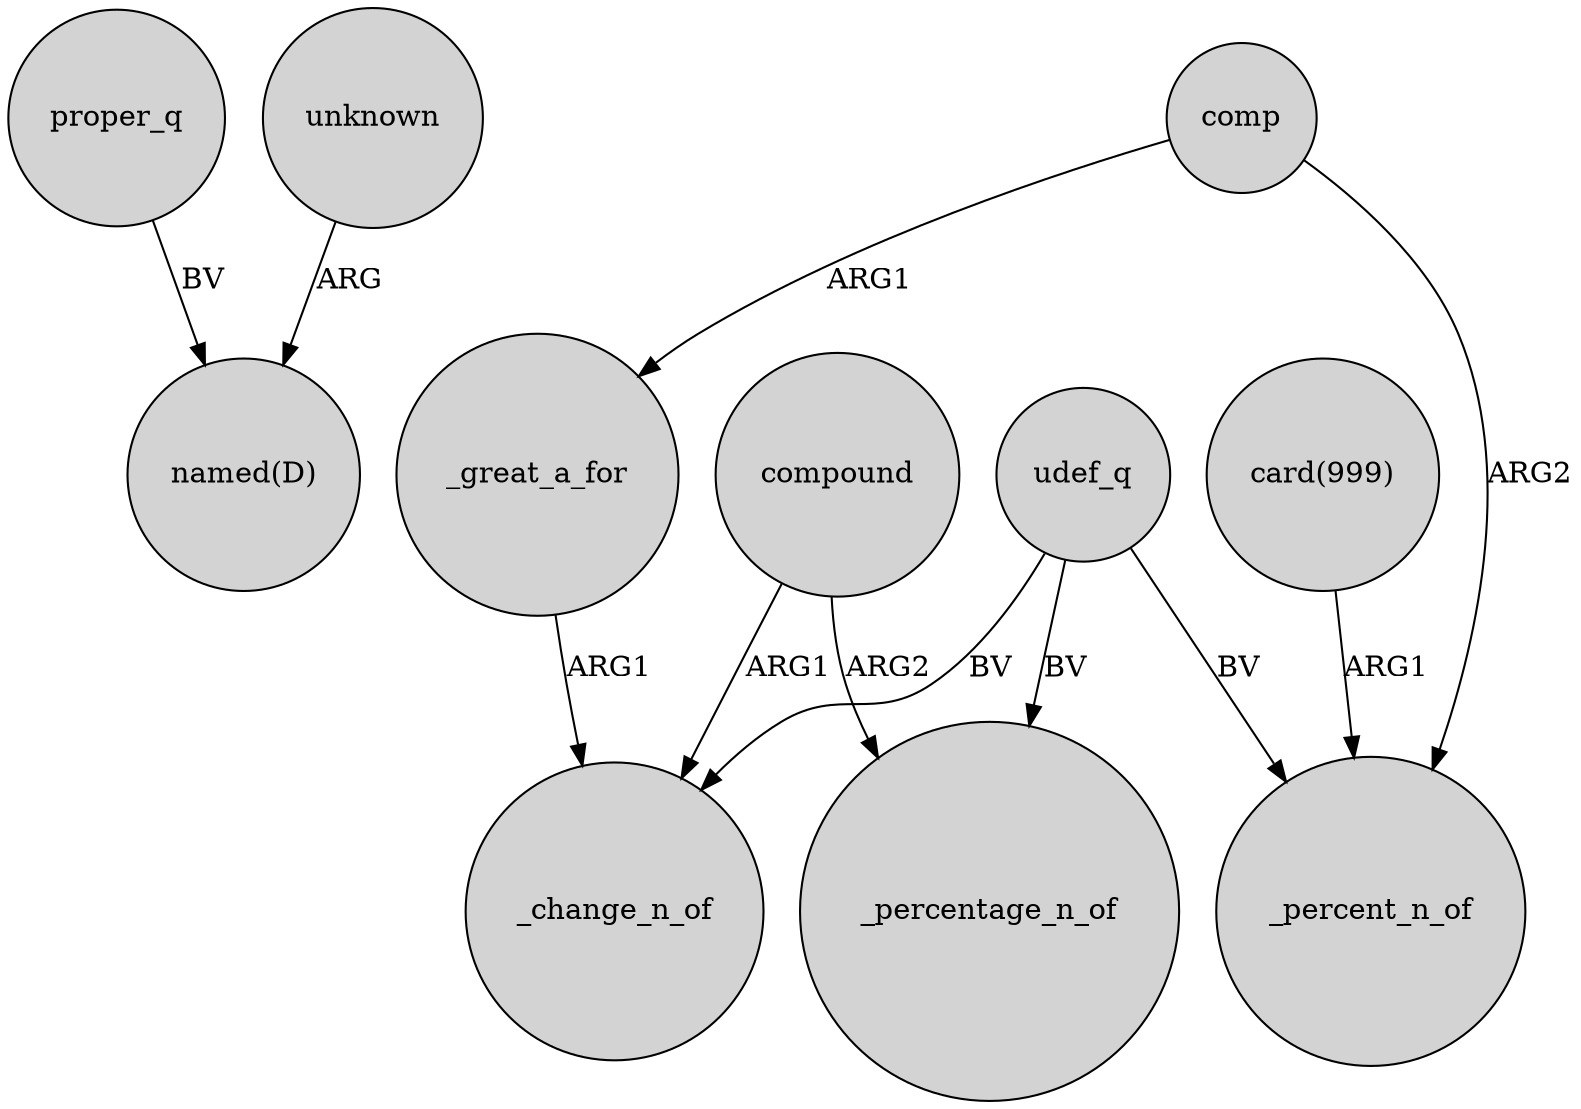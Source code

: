 digraph {
	node [shape=circle style=filled]
	proper_q -> "named(D)" [label=BV]
	unknown -> "named(D)" [label=ARG]
	udef_q -> _change_n_of [label=BV]
	_great_a_for -> _change_n_of [label=ARG1]
	udef_q -> _percent_n_of [label=BV]
	compound -> _change_n_of [label=ARG1]
	comp -> _great_a_for [label=ARG1]
	udef_q -> _percentage_n_of [label=BV]
	"card(999)" -> _percent_n_of [label=ARG1]
	comp -> _percent_n_of [label=ARG2]
	compound -> _percentage_n_of [label=ARG2]
}
